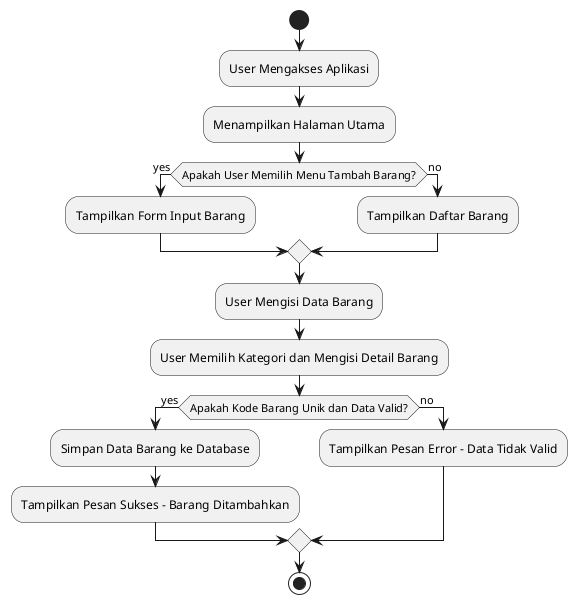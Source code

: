 @startuml

start

:User Mengakses Aplikasi;
:Menampilkan Halaman Utama;

if (Apakah User Memilih Menu Tambah Barang?) then (yes)
  :Tampilkan Form Input Barang;
else (no)
  :Tampilkan Daftar Barang;
endif

:User Mengisi Data Barang;
:User Memilih Kategori dan Mengisi Detail Barang;

if (Apakah Kode Barang Unik dan Data Valid?) then (yes)
  :Simpan Data Barang ke Database;
  :Tampilkan Pesan Sukses - Barang Ditambahkan;
else (no)
  :Tampilkan Pesan Error - Data Tidak Valid;
endif

stop

@enduml
